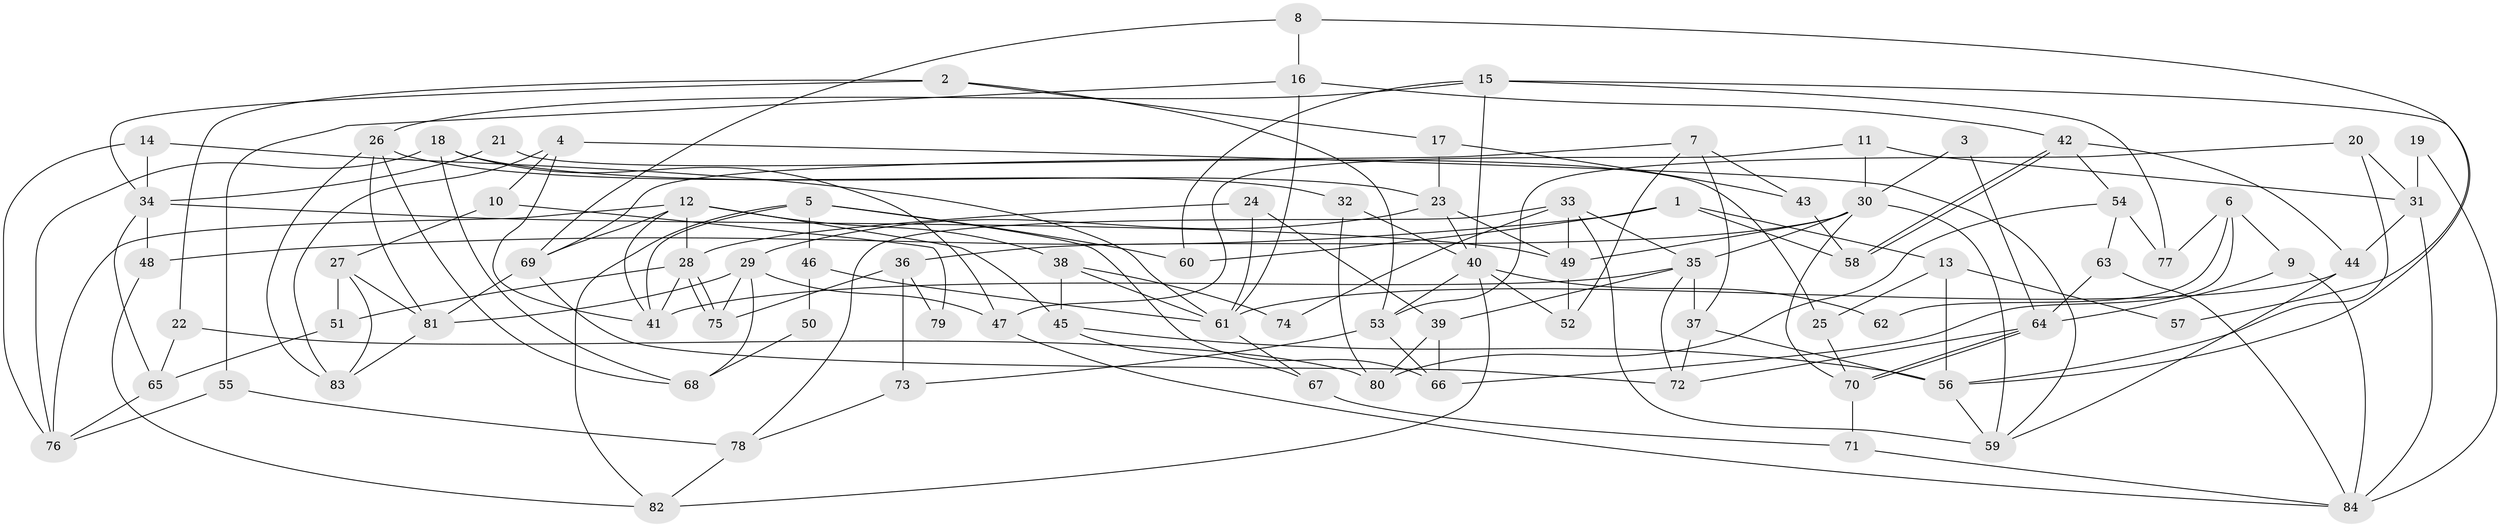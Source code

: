// coarse degree distribution, {4: 0.20588235294117646, 3: 0.14705882352941177, 7: 0.14705882352941177, 9: 0.058823529411764705, 8: 0.11764705882352941, 5: 0.08823529411764706, 6: 0.20588235294117646, 11: 0.029411764705882353}
// Generated by graph-tools (version 1.1) at 2025/37/03/04/25 23:37:13]
// undirected, 84 vertices, 168 edges
graph export_dot {
  node [color=gray90,style=filled];
  1;
  2;
  3;
  4;
  5;
  6;
  7;
  8;
  9;
  10;
  11;
  12;
  13;
  14;
  15;
  16;
  17;
  18;
  19;
  20;
  21;
  22;
  23;
  24;
  25;
  26;
  27;
  28;
  29;
  30;
  31;
  32;
  33;
  34;
  35;
  36;
  37;
  38;
  39;
  40;
  41;
  42;
  43;
  44;
  45;
  46;
  47;
  48;
  49;
  50;
  51;
  52;
  53;
  54;
  55;
  56;
  57;
  58;
  59;
  60;
  61;
  62;
  63;
  64;
  65;
  66;
  67;
  68;
  69;
  70;
  71;
  72;
  73;
  74;
  75;
  76;
  77;
  78;
  79;
  80;
  81;
  82;
  83;
  84;
  1 -- 48;
  1 -- 60;
  1 -- 13;
  1 -- 58;
  2 -- 34;
  2 -- 53;
  2 -- 17;
  2 -- 22;
  3 -- 30;
  3 -- 64;
  4 -- 83;
  4 -- 59;
  4 -- 10;
  4 -- 41;
  5 -- 41;
  5 -- 66;
  5 -- 46;
  5 -- 60;
  5 -- 82;
  6 -- 66;
  6 -- 77;
  6 -- 9;
  6 -- 62;
  7 -- 69;
  7 -- 43;
  7 -- 37;
  7 -- 52;
  8 -- 69;
  8 -- 16;
  8 -- 57;
  9 -- 84;
  9 -- 64;
  10 -- 27;
  10 -- 79;
  11 -- 30;
  11 -- 31;
  11 -- 47;
  12 -- 69;
  12 -- 41;
  12 -- 28;
  12 -- 38;
  12 -- 45;
  12 -- 76;
  13 -- 56;
  13 -- 25;
  13 -- 57;
  14 -- 61;
  14 -- 76;
  14 -- 34;
  15 -- 40;
  15 -- 56;
  15 -- 26;
  15 -- 60;
  15 -- 77;
  16 -- 55;
  16 -- 61;
  16 -- 42;
  17 -- 23;
  17 -- 43;
  18 -- 23;
  18 -- 76;
  18 -- 47;
  18 -- 68;
  19 -- 31;
  19 -- 84;
  20 -- 56;
  20 -- 53;
  20 -- 31;
  21 -- 25;
  21 -- 34;
  22 -- 80;
  22 -- 65;
  23 -- 40;
  23 -- 29;
  23 -- 49;
  24 -- 61;
  24 -- 28;
  24 -- 39;
  25 -- 70;
  26 -- 68;
  26 -- 32;
  26 -- 81;
  26 -- 83;
  27 -- 51;
  27 -- 83;
  27 -- 81;
  28 -- 75;
  28 -- 75;
  28 -- 41;
  28 -- 51;
  29 -- 47;
  29 -- 81;
  29 -- 68;
  29 -- 75;
  30 -- 35;
  30 -- 59;
  30 -- 36;
  30 -- 49;
  30 -- 70;
  31 -- 84;
  31 -- 44;
  32 -- 80;
  32 -- 40;
  33 -- 49;
  33 -- 35;
  33 -- 59;
  33 -- 74;
  33 -- 78;
  34 -- 49;
  34 -- 48;
  34 -- 65;
  35 -- 72;
  35 -- 41;
  35 -- 37;
  35 -- 39;
  36 -- 75;
  36 -- 73;
  36 -- 79;
  37 -- 56;
  37 -- 72;
  38 -- 45;
  38 -- 61;
  38 -- 74;
  39 -- 66;
  39 -- 80;
  40 -- 52;
  40 -- 53;
  40 -- 62;
  40 -- 82;
  42 -- 58;
  42 -- 58;
  42 -- 44;
  42 -- 54;
  43 -- 58;
  44 -- 59;
  44 -- 61;
  45 -- 56;
  45 -- 67;
  46 -- 61;
  46 -- 50;
  47 -- 84;
  48 -- 82;
  49 -- 52;
  50 -- 68;
  51 -- 65;
  53 -- 73;
  53 -- 66;
  54 -- 63;
  54 -- 77;
  54 -- 80;
  55 -- 76;
  55 -- 78;
  56 -- 59;
  61 -- 67;
  63 -- 84;
  63 -- 64;
  64 -- 70;
  64 -- 70;
  64 -- 72;
  65 -- 76;
  67 -- 71;
  69 -- 81;
  69 -- 72;
  70 -- 71;
  71 -- 84;
  73 -- 78;
  78 -- 82;
  81 -- 83;
}
